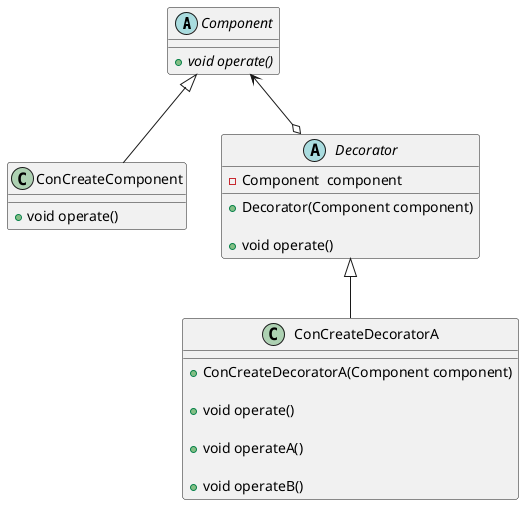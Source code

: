 @startuml

abstract class Component{

 + {abstract} void operate()

}
class ConCreateComponent{

    + void operate()
}
abstract class Decorator{

    - Component  component

    + Decorator(Component component)

    + void operate()
}
class ConCreateDecoratorA{

    + ConCreateDecoratorA(Component component)

    + void operate()

    + void operateA()

    + void operateB()
}


Component <|-- ConCreateComponent

Component <--o Decorator

Decorator <|-- ConCreateDecoratorA



@enduml